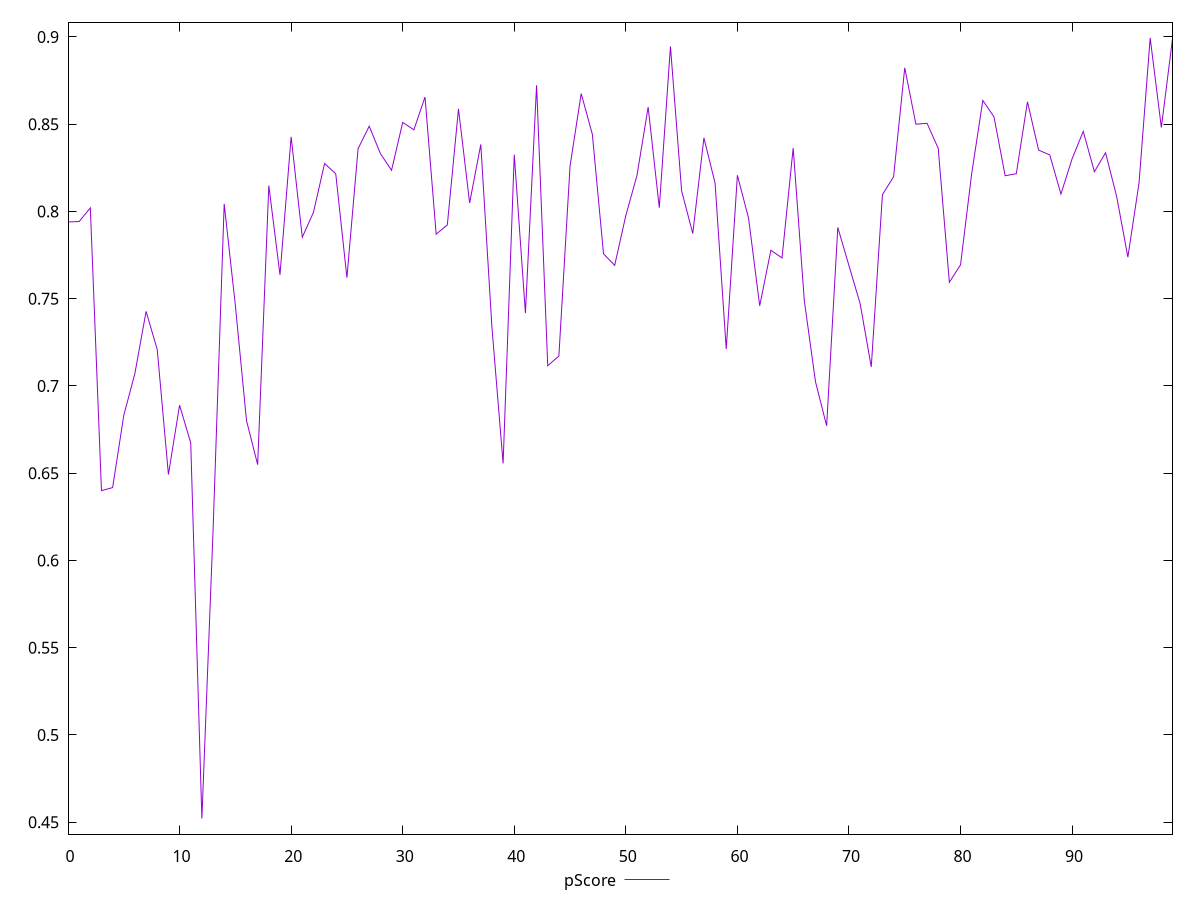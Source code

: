 reset

$pScore <<EOF
0 0.793960164427734
1 0.794247854896293
2 0.8020450920828875
3 0.6400099183443078
4 0.6417551345056247
5 0.6831322129788586
6 0.707304391887883
7 0.7427263334885936
8 0.7208460909128718
9 0.6492416114976679
10 0.6889755462706109
11 0.6673810912620443
12 0.45208127837276524
13 0.6167302678061092
14 0.8043205648428624
15 0.7462138606878026
16 0.6801168734154645
17 0.6548830242913803
18 0.8148598826150324
19 0.7637041782881872
20 0.8427840579698528
21 0.7852341021671545
22 0.7994715006038001
23 0.827529976530489
24 0.8215552466170847
25 0.7620755352908675
26 0.8359767602997548
27 0.8488947862836944
28 0.83320701316098
29 0.8235817010739186
30 0.8510412922111099
31 0.8468079566543958
32 0.8655496316309488
33 0.7870024778449041
34 0.7922836126341608
35 0.8587764175108815
36 0.8048592555644966
37 0.8384376767501962
38 0.7334712682192801
39 0.6555823928843345
40 0.8325356630058147
41 0.7417354959405449
42 0.8722976160176359
43 0.7115820083500821
44 0.7171750441970577
45 0.8260169598465209
46 0.8675666640034261
47 0.8442059480925316
48 0.7757425673076971
49 0.7690973106584844
50 0.7976739243515449
51 0.8206572058029407
52 0.8598316939169891
53 0.8021547920831168
54 0.8945591694096535
55 0.8118132994936649
56 0.7873686341860759
57 0.842173549058013
58 0.8161735942558475
59 0.7211617483581685
60 0.8207355855107293
61 0.7962416126263523
62 0.7459092489649275
63 0.7777628092300047
64 0.7733772421376732
65 0.836396561819996
66 0.7487675157443143
67 0.7024478265115399
68 0.6771553175345724
69 0.7908597670603029
70 0.7689519526585338
71 0.7472496443356071
72 0.7108905650955862
73 0.8095863030282722
74 0.819921067780113
75 0.8823276854998308
76 0.8500253502240855
77 0.8505323142824734
78 0.8361785307189511
79 0.7594665687332715
80 0.769402257210278
81 0.8217119295220177
82 0.863625945151824
83 0.8542079776534416
84 0.8204949498109573
85 0.821609303685244
86 0.8628355221111497
87 0.8351476153827228
88 0.8324243880682455
89 0.8099768824990139
90 0.8301650983494563
91 0.8459028975880822
92 0.8227637152245493
93 0.8336510277355614
94 0.8084434049294074
95 0.7738135828493402
96 0.8162867018175102
97 0.8994706087546401
98 0.8481282974899695
99 0.8990133734188154
EOF

set key outside below
set xrange [0:99]
set yrange [0.44313349176512773:0.9084183953622776]
set trange [0.44313349176512773:0.9084183953622776]
set terminal svg size 640, 500 enhanced background rgb 'white'
set output "reports/report_00027_2021-02-24T12-40-31.850Z/bootup-time/samples/astro/pScore/values.svg"

plot $pScore title "pScore" with line

reset
